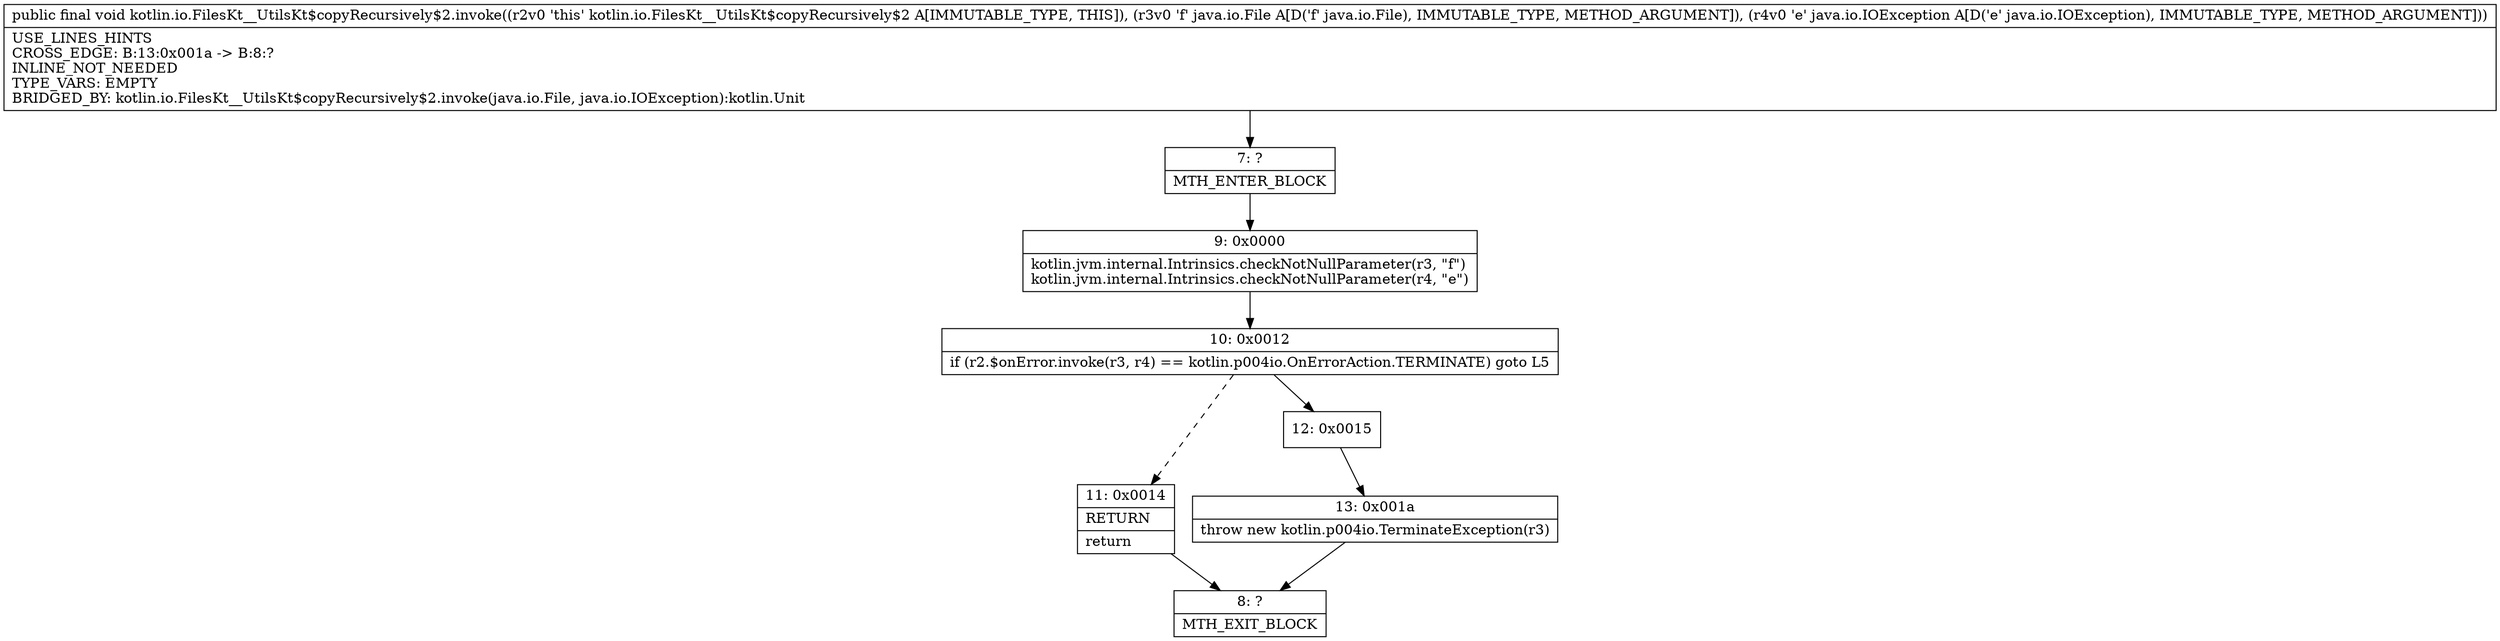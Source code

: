 digraph "CFG forkotlin.io.FilesKt__UtilsKt$copyRecursively$2.invoke(Ljava\/io\/File;Ljava\/io\/IOException;)V" {
Node_7 [shape=record,label="{7\:\ ?|MTH_ENTER_BLOCK\l}"];
Node_9 [shape=record,label="{9\:\ 0x0000|kotlin.jvm.internal.Intrinsics.checkNotNullParameter(r3, \"f\")\lkotlin.jvm.internal.Intrinsics.checkNotNullParameter(r4, \"e\")\l}"];
Node_10 [shape=record,label="{10\:\ 0x0012|if (r2.$onError.invoke(r3, r4) == kotlin.p004io.OnErrorAction.TERMINATE) goto L5\l}"];
Node_11 [shape=record,label="{11\:\ 0x0014|RETURN\l|return\l}"];
Node_8 [shape=record,label="{8\:\ ?|MTH_EXIT_BLOCK\l}"];
Node_12 [shape=record,label="{12\:\ 0x0015}"];
Node_13 [shape=record,label="{13\:\ 0x001a|throw new kotlin.p004io.TerminateException(r3)\l}"];
MethodNode[shape=record,label="{public final void kotlin.io.FilesKt__UtilsKt$copyRecursively$2.invoke((r2v0 'this' kotlin.io.FilesKt__UtilsKt$copyRecursively$2 A[IMMUTABLE_TYPE, THIS]), (r3v0 'f' java.io.File A[D('f' java.io.File), IMMUTABLE_TYPE, METHOD_ARGUMENT]), (r4v0 'e' java.io.IOException A[D('e' java.io.IOException), IMMUTABLE_TYPE, METHOD_ARGUMENT]))  | USE_LINES_HINTS\lCROSS_EDGE: B:13:0x001a \-\> B:8:?\lINLINE_NOT_NEEDED\lTYPE_VARS: EMPTY\lBRIDGED_BY: kotlin.io.FilesKt__UtilsKt$copyRecursively$2.invoke(java.io.File, java.io.IOException):kotlin.Unit\l}"];
MethodNode -> Node_7;Node_7 -> Node_9;
Node_9 -> Node_10;
Node_10 -> Node_11[style=dashed];
Node_10 -> Node_12;
Node_11 -> Node_8;
Node_12 -> Node_13;
Node_13 -> Node_8;
}

